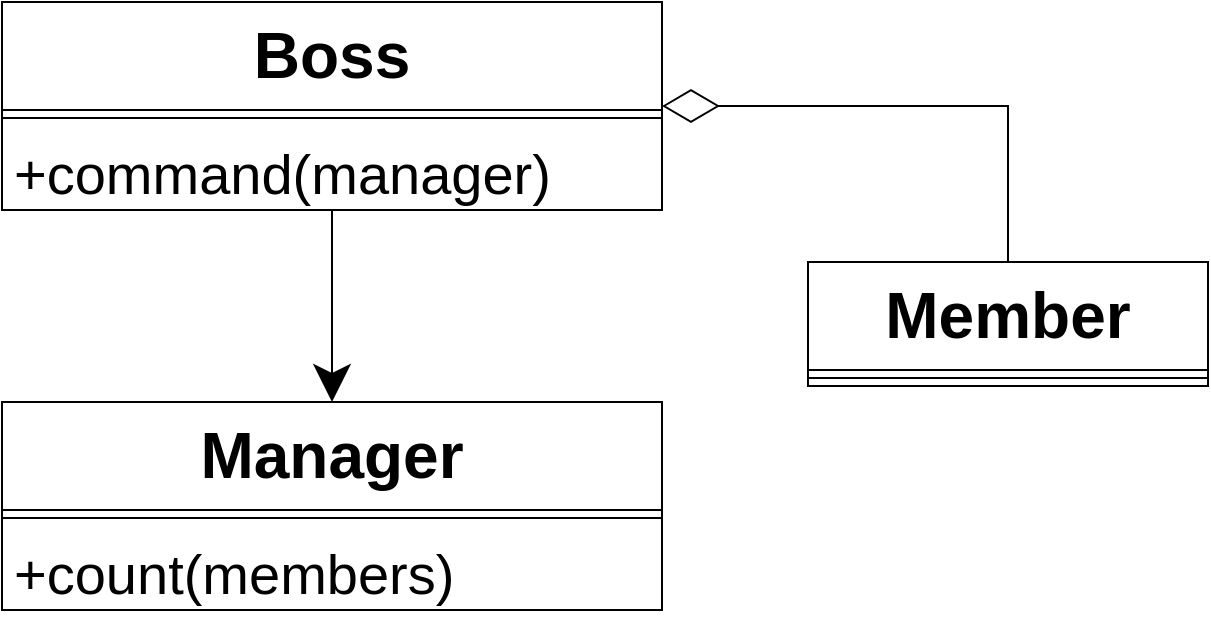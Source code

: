 <mxfile version="14.6.13" type="device"><diagram id="Ok-7ik8cqZIkTmvKWYxw" name="第 1 页"><mxGraphModel dx="1106" dy="852" grid="1" gridSize="10" guides="1" tooltips="1" connect="1" arrows="1" fold="1" page="1" pageScale="1" pageWidth="827" pageHeight="1169" math="0" shadow="0"><root><mxCell id="0"/><mxCell id="1" parent="0"/><mxCell id="Lui4_WtGtT7d6deHf-Sl-11" style="edgeStyle=orthogonalEdgeStyle;rounded=0;orthogonalLoop=1;jettySize=auto;html=1;entryX=0.5;entryY=0;entryDx=0;entryDy=0;startArrow=diamondThin;startFill=0;endSize=26;startSize=26;endArrow=none;endFill=0;" parent="1" source="Lui4_WtGtT7d6deHf-Sl-1" target="Lui4_WtGtT7d6deHf-Sl-8" edge="1"><mxGeometry relative="1" as="geometry"/></mxCell><mxCell id="Lui4_WtGtT7d6deHf-Sl-12" style="edgeStyle=orthogonalEdgeStyle;rounded=0;orthogonalLoop=1;jettySize=auto;html=1;endSize=16;startSize=16;" parent="1" source="Lui4_WtGtT7d6deHf-Sl-1" target="Lui4_WtGtT7d6deHf-Sl-5" edge="1"><mxGeometry relative="1" as="geometry"/></mxCell><mxCell id="Lui4_WtGtT7d6deHf-Sl-1" value="Boss" style="swimlane;fontStyle=1;align=center;verticalAlign=top;childLayout=stackLayout;horizontal=1;startSize=54;horizontalStack=0;resizeParent=1;resizeParentMax=0;resizeLast=0;collapsible=1;marginBottom=0;fontSize=32;" parent="1" vertex="1"><mxGeometry x="10" y="190" width="330" height="104" as="geometry"/></mxCell><mxCell id="Lui4_WtGtT7d6deHf-Sl-3" value="" style="line;strokeWidth=1;fillColor=none;align=left;verticalAlign=middle;spacingTop=-1;spacingLeft=3;spacingRight=3;rotatable=0;labelPosition=right;points=[];portConstraint=eastwest;" parent="Lui4_WtGtT7d6deHf-Sl-1" vertex="1"><mxGeometry y="54" width="330" height="8" as="geometry"/></mxCell><mxCell id="Lui4_WtGtT7d6deHf-Sl-4" value="+command(manager)&#10;" style="text;strokeColor=none;fillColor=none;align=left;verticalAlign=top;spacingLeft=4;spacingRight=4;overflow=hidden;rotatable=0;points=[[0,0.5],[1,0.5]];portConstraint=eastwest;fontSize=28;" parent="Lui4_WtGtT7d6deHf-Sl-1" vertex="1"><mxGeometry y="62" width="330" height="42" as="geometry"/></mxCell><mxCell id="Lui4_WtGtT7d6deHf-Sl-5" value="Manager" style="swimlane;fontStyle=1;align=center;verticalAlign=top;childLayout=stackLayout;horizontal=1;startSize=54;horizontalStack=0;resizeParent=1;resizeParentMax=0;resizeLast=0;collapsible=1;marginBottom=0;fontSize=32;" parent="1" vertex="1"><mxGeometry x="10" y="390" width="330" height="104" as="geometry"/></mxCell><mxCell id="Lui4_WtGtT7d6deHf-Sl-6" value="" style="line;strokeWidth=1;fillColor=none;align=left;verticalAlign=middle;spacingTop=-1;spacingLeft=3;spacingRight=3;rotatable=0;labelPosition=right;points=[];portConstraint=eastwest;" parent="Lui4_WtGtT7d6deHf-Sl-5" vertex="1"><mxGeometry y="54" width="330" height="8" as="geometry"/></mxCell><mxCell id="Lui4_WtGtT7d6deHf-Sl-7" value="+count(members)&#10;" style="text;strokeColor=none;fillColor=none;align=left;verticalAlign=top;spacingLeft=4;spacingRight=4;overflow=hidden;rotatable=0;points=[[0,0.5],[1,0.5]];portConstraint=eastwest;fontSize=28;" parent="Lui4_WtGtT7d6deHf-Sl-5" vertex="1"><mxGeometry y="62" width="330" height="42" as="geometry"/></mxCell><mxCell id="Lui4_WtGtT7d6deHf-Sl-8" value="Member" style="swimlane;fontStyle=1;align=center;verticalAlign=top;childLayout=stackLayout;horizontal=1;startSize=54;horizontalStack=0;resizeParent=1;resizeParentMax=0;resizeLast=0;collapsible=1;marginBottom=0;fontSize=32;" parent="1" vertex="1"><mxGeometry x="413" y="320" width="200" height="62" as="geometry"/></mxCell><mxCell id="Lui4_WtGtT7d6deHf-Sl-9" value="" style="line;strokeWidth=1;fillColor=none;align=left;verticalAlign=middle;spacingTop=-1;spacingLeft=3;spacingRight=3;rotatable=0;labelPosition=right;points=[];portConstraint=eastwest;" parent="Lui4_WtGtT7d6deHf-Sl-8" vertex="1"><mxGeometry y="54" width="200" height="8" as="geometry"/></mxCell></root></mxGraphModel></diagram></mxfile>